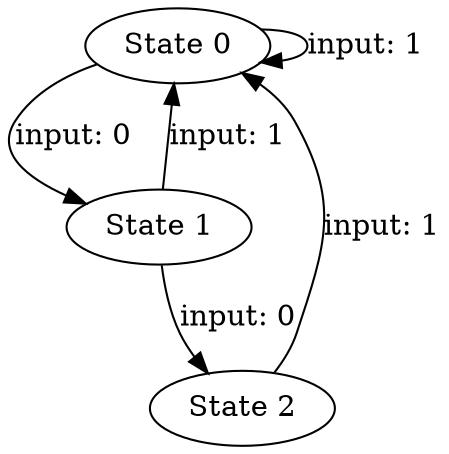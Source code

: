 digraph {
    A[label="State 0"]
    B[label="State 1"]
    C[label="State 2"]

    A->B[label="input: 0"]
    A->A[label="input: 1"]
    B->C[label="input: 0"]
    B->A[label="input: 1"]
    C->A[label="input: 1"]
}
